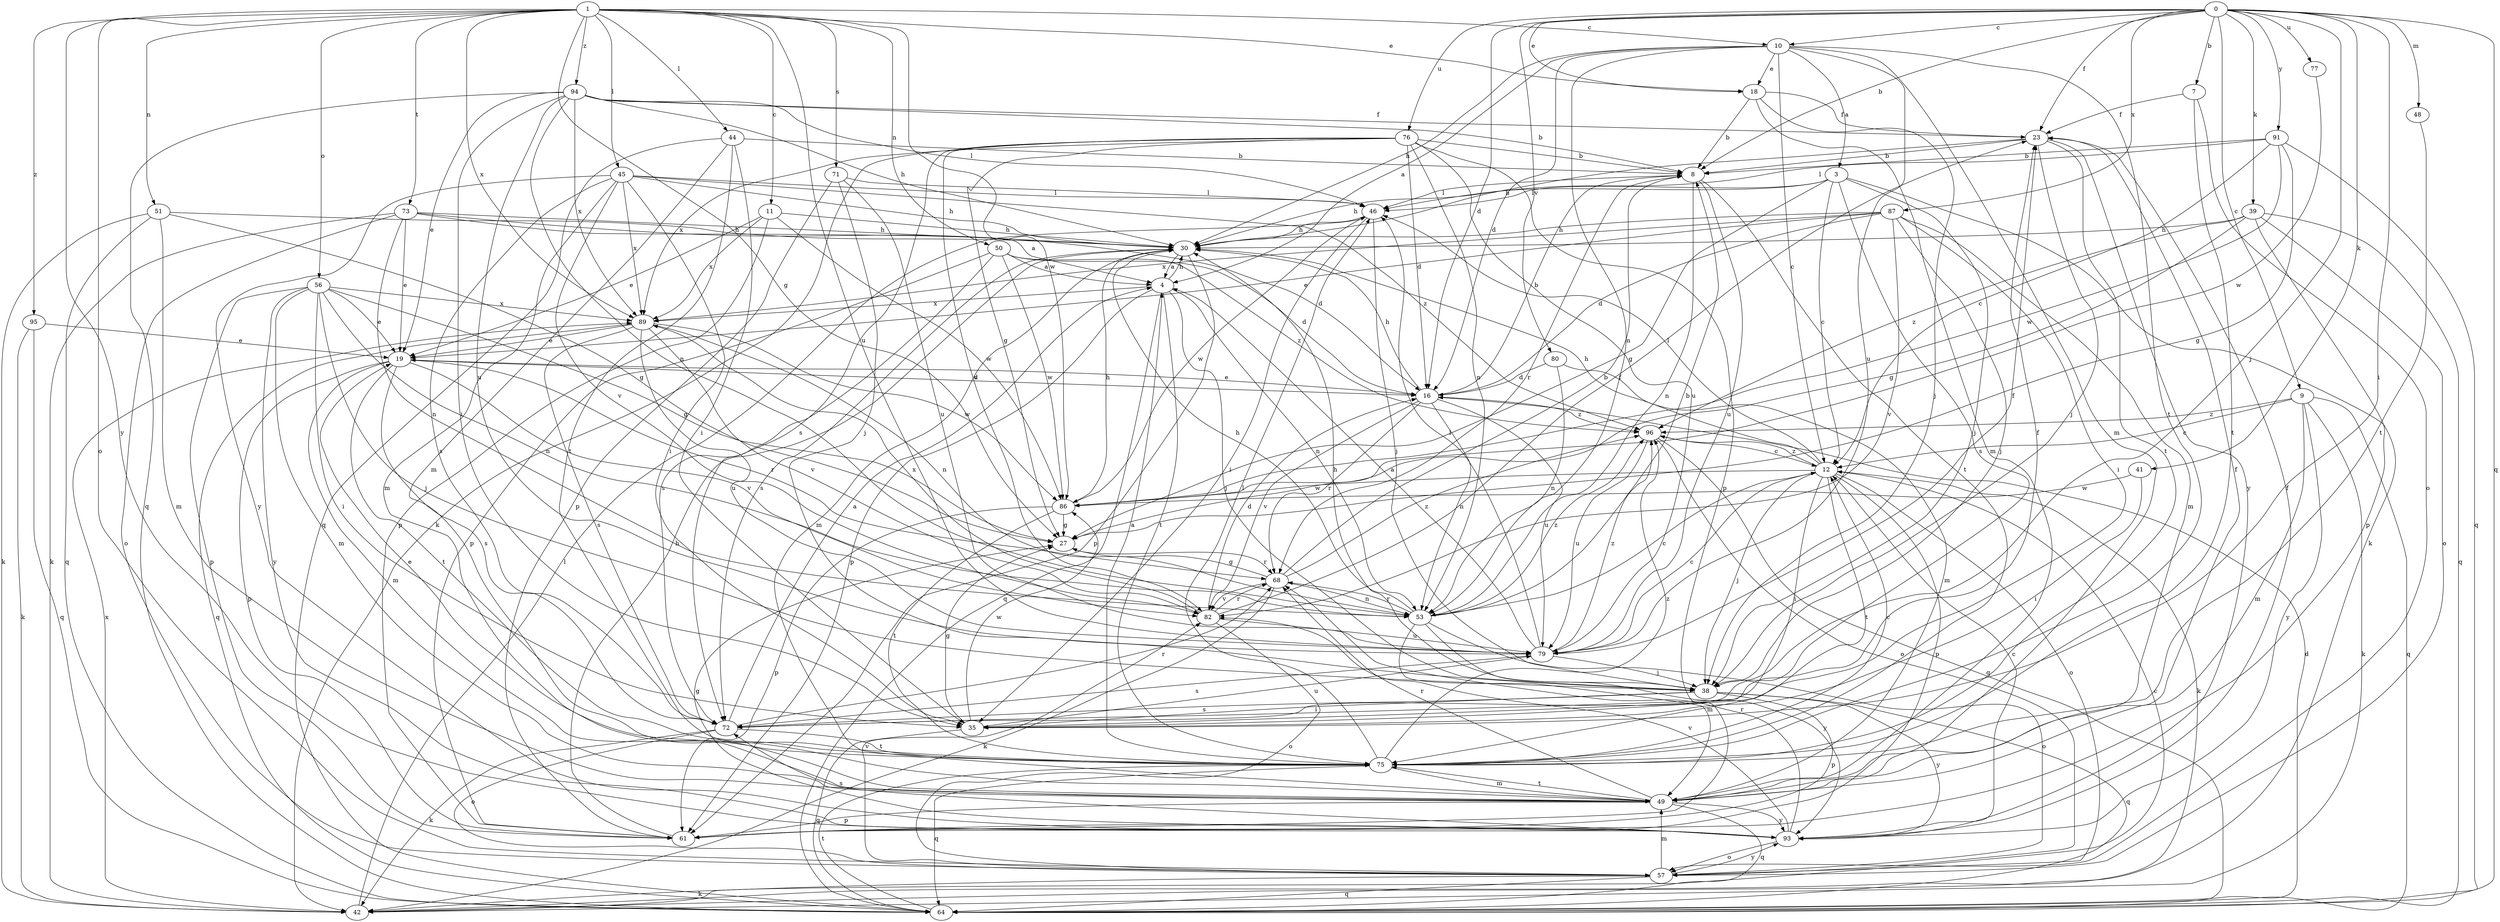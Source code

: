 strict digraph  {
0;
1;
3;
4;
7;
8;
9;
10;
11;
12;
16;
18;
19;
23;
27;
30;
35;
38;
39;
41;
42;
44;
45;
46;
48;
49;
50;
51;
53;
56;
57;
61;
64;
68;
71;
72;
73;
75;
76;
77;
79;
80;
82;
86;
87;
89;
91;
93;
94;
95;
96;
0 -> 7  [label=b];
0 -> 8  [label=b];
0 -> 9  [label=c];
0 -> 10  [label=c];
0 -> 16  [label=d];
0 -> 18  [label=e];
0 -> 23  [label=f];
0 -> 35  [label=i];
0 -> 38  [label=j];
0 -> 39  [label=k];
0 -> 41  [label=k];
0 -> 48  [label=m];
0 -> 64  [label=q];
0 -> 76  [label=u];
0 -> 77  [label=u];
0 -> 80  [label=v];
0 -> 87  [label=x];
0 -> 91  [label=y];
1 -> 10  [label=c];
1 -> 11  [label=c];
1 -> 18  [label=e];
1 -> 27  [label=g];
1 -> 44  [label=l];
1 -> 45  [label=l];
1 -> 50  [label=n];
1 -> 51  [label=n];
1 -> 56  [label=o];
1 -> 57  [label=o];
1 -> 71  [label=s];
1 -> 73  [label=t];
1 -> 79  [label=u];
1 -> 86  [label=w];
1 -> 89  [label=x];
1 -> 93  [label=y];
1 -> 94  [label=z];
1 -> 95  [label=z];
3 -> 12  [label=c];
3 -> 27  [label=g];
3 -> 30  [label=h];
3 -> 38  [label=j];
3 -> 42  [label=k];
3 -> 46  [label=l];
3 -> 72  [label=s];
4 -> 30  [label=h];
4 -> 38  [label=j];
4 -> 53  [label=n];
4 -> 61  [label=p];
4 -> 64  [label=q];
4 -> 75  [label=t];
4 -> 89  [label=x];
7 -> 23  [label=f];
7 -> 57  [label=o];
7 -> 75  [label=t];
8 -> 46  [label=l];
8 -> 53  [label=n];
8 -> 68  [label=r];
8 -> 75  [label=t];
8 -> 79  [label=u];
9 -> 12  [label=c];
9 -> 42  [label=k];
9 -> 49  [label=m];
9 -> 64  [label=q];
9 -> 93  [label=y];
9 -> 96  [label=z];
10 -> 3  [label=a];
10 -> 4  [label=a];
10 -> 12  [label=c];
10 -> 16  [label=d];
10 -> 18  [label=e];
10 -> 30  [label=h];
10 -> 49  [label=m];
10 -> 53  [label=n];
10 -> 75  [label=t];
10 -> 79  [label=u];
11 -> 19  [label=e];
11 -> 30  [label=h];
11 -> 61  [label=p];
11 -> 86  [label=w];
11 -> 89  [label=x];
12 -> 30  [label=h];
12 -> 35  [label=i];
12 -> 38  [label=j];
12 -> 42  [label=k];
12 -> 46  [label=l];
12 -> 57  [label=o];
12 -> 61  [label=p];
12 -> 75  [label=t];
12 -> 86  [label=w];
12 -> 96  [label=z];
16 -> 8  [label=b];
16 -> 19  [label=e];
16 -> 30  [label=h];
16 -> 53  [label=n];
16 -> 68  [label=r];
16 -> 79  [label=u];
16 -> 82  [label=v];
16 -> 96  [label=z];
18 -> 8  [label=b];
18 -> 23  [label=f];
18 -> 38  [label=j];
18 -> 49  [label=m];
19 -> 16  [label=d];
19 -> 49  [label=m];
19 -> 61  [label=p];
19 -> 68  [label=r];
19 -> 72  [label=s];
19 -> 75  [label=t];
19 -> 82  [label=v];
23 -> 8  [label=b];
23 -> 30  [label=h];
23 -> 38  [label=j];
23 -> 75  [label=t];
23 -> 93  [label=y];
27 -> 68  [label=r];
30 -> 4  [label=a];
30 -> 49  [label=m];
30 -> 61  [label=p];
30 -> 72  [label=s];
35 -> 27  [label=g];
35 -> 64  [label=q];
35 -> 79  [label=u];
35 -> 86  [label=w];
38 -> 30  [label=h];
38 -> 35  [label=i];
38 -> 61  [label=p];
38 -> 64  [label=q];
38 -> 72  [label=s];
38 -> 93  [label=y];
39 -> 27  [label=g];
39 -> 30  [label=h];
39 -> 57  [label=o];
39 -> 61  [label=p];
39 -> 64  [label=q];
39 -> 96  [label=z];
41 -> 35  [label=i];
41 -> 86  [label=w];
42 -> 12  [label=c];
42 -> 46  [label=l];
42 -> 89  [label=x];
44 -> 8  [label=b];
44 -> 35  [label=i];
44 -> 49  [label=m];
44 -> 64  [label=q];
44 -> 75  [label=t];
45 -> 30  [label=h];
45 -> 35  [label=i];
45 -> 46  [label=l];
45 -> 49  [label=m];
45 -> 72  [label=s];
45 -> 82  [label=v];
45 -> 89  [label=x];
45 -> 93  [label=y];
45 -> 96  [label=z];
46 -> 30  [label=h];
46 -> 35  [label=i];
46 -> 38  [label=j];
46 -> 86  [label=w];
48 -> 75  [label=t];
49 -> 23  [label=f];
49 -> 61  [label=p];
49 -> 64  [label=q];
49 -> 68  [label=r];
49 -> 75  [label=t];
49 -> 93  [label=y];
50 -> 4  [label=a];
50 -> 16  [label=d];
50 -> 61  [label=p];
50 -> 72  [label=s];
50 -> 86  [label=w];
50 -> 96  [label=z];
51 -> 27  [label=g];
51 -> 30  [label=h];
51 -> 42  [label=k];
51 -> 49  [label=m];
51 -> 64  [label=q];
53 -> 8  [label=b];
53 -> 12  [label=c];
53 -> 30  [label=h];
53 -> 49  [label=m];
53 -> 57  [label=o];
53 -> 68  [label=r];
53 -> 93  [label=y];
53 -> 96  [label=z];
56 -> 19  [label=e];
56 -> 27  [label=g];
56 -> 35  [label=i];
56 -> 38  [label=j];
56 -> 49  [label=m];
56 -> 53  [label=n];
56 -> 61  [label=p];
56 -> 89  [label=x];
56 -> 93  [label=y];
57 -> 42  [label=k];
57 -> 49  [label=m];
57 -> 64  [label=q];
57 -> 82  [label=v];
57 -> 93  [label=y];
61 -> 30  [label=h];
64 -> 16  [label=d];
64 -> 75  [label=t];
68 -> 8  [label=b];
68 -> 27  [label=g];
68 -> 42  [label=k];
68 -> 53  [label=n];
68 -> 82  [label=v];
68 -> 96  [label=z];
71 -> 38  [label=j];
71 -> 46  [label=l];
71 -> 61  [label=p];
71 -> 79  [label=u];
72 -> 4  [label=a];
72 -> 23  [label=f];
72 -> 42  [label=k];
72 -> 57  [label=o];
72 -> 68  [label=r];
72 -> 75  [label=t];
73 -> 4  [label=a];
73 -> 16  [label=d];
73 -> 19  [label=e];
73 -> 30  [label=h];
73 -> 42  [label=k];
73 -> 53  [label=n];
73 -> 57  [label=o];
75 -> 4  [label=a];
75 -> 12  [label=c];
75 -> 19  [label=e];
75 -> 46  [label=l];
75 -> 49  [label=m];
75 -> 64  [label=q];
75 -> 96  [label=z];
76 -> 8  [label=b];
76 -> 16  [label=d];
76 -> 27  [label=g];
76 -> 42  [label=k];
76 -> 53  [label=n];
76 -> 61  [label=p];
76 -> 72  [label=s];
76 -> 79  [label=u];
76 -> 82  [label=v];
76 -> 89  [label=x];
77 -> 86  [label=w];
79 -> 4  [label=a];
79 -> 12  [label=c];
79 -> 23  [label=f];
79 -> 38  [label=j];
79 -> 46  [label=l];
79 -> 72  [label=s];
79 -> 96  [label=z];
80 -> 16  [label=d];
80 -> 49  [label=m];
80 -> 53  [label=n];
82 -> 16  [label=d];
82 -> 23  [label=f];
82 -> 57  [label=o];
82 -> 68  [label=r];
82 -> 79  [label=u];
82 -> 89  [label=x];
86 -> 27  [label=g];
86 -> 30  [label=h];
86 -> 61  [label=p];
86 -> 75  [label=t];
87 -> 16  [label=d];
87 -> 19  [label=e];
87 -> 30  [label=h];
87 -> 35  [label=i];
87 -> 38  [label=j];
87 -> 49  [label=m];
87 -> 82  [label=v];
87 -> 89  [label=x];
89 -> 19  [label=e];
89 -> 53  [label=n];
89 -> 64  [label=q];
89 -> 72  [label=s];
89 -> 79  [label=u];
89 -> 82  [label=v];
89 -> 86  [label=w];
91 -> 8  [label=b];
91 -> 12  [label=c];
91 -> 27  [label=g];
91 -> 46  [label=l];
91 -> 64  [label=q];
91 -> 86  [label=w];
93 -> 12  [label=c];
93 -> 23  [label=f];
93 -> 27  [label=g];
93 -> 57  [label=o];
93 -> 68  [label=r];
93 -> 72  [label=s];
93 -> 82  [label=v];
94 -> 8  [label=b];
94 -> 19  [label=e];
94 -> 23  [label=f];
94 -> 30  [label=h];
94 -> 35  [label=i];
94 -> 46  [label=l];
94 -> 53  [label=n];
94 -> 64  [label=q];
94 -> 79  [label=u];
94 -> 89  [label=x];
95 -> 19  [label=e];
95 -> 42  [label=k];
95 -> 64  [label=q];
96 -> 12  [label=c];
96 -> 57  [label=o];
96 -> 64  [label=q];
96 -> 79  [label=u];
}
